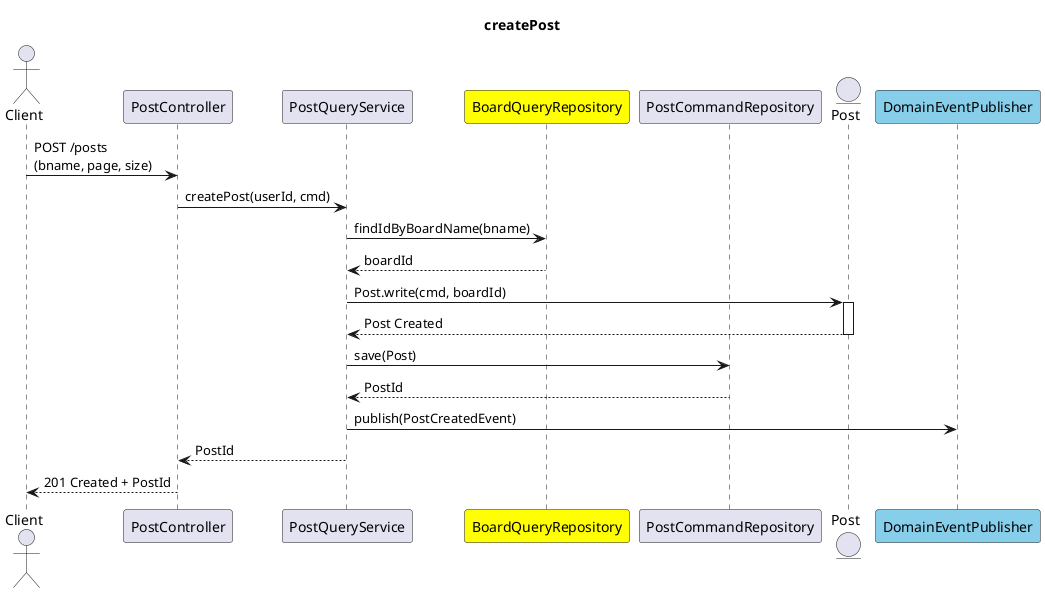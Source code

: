 @startuml createPostSeq
title createPost
actor Client
participant PostController
participant PostQueryService
participant BoardQueryRepository #yellow
participant PostCommandRepository
entity      Post
participant DomainEventPublisher #skyblue

Client -> PostController : POST /posts\n(bname, page, size)
PostController -> PostQueryService : createPost(userId, cmd)

PostQueryService -> BoardQueryRepository : findIdByBoardName(bname)
BoardQueryRepository --> PostQueryService : boardId

PostQueryService -> Post : Post.write(cmd, boardId)
activate Post
Post --> PostQueryService : Post Created
deactivate Post

PostQueryService -> PostCommandRepository : save(Post)
PostCommandRepository --> PostQueryService : PostId

PostQueryService -> DomainEventPublisher : publish(PostCreatedEvent)

PostQueryService --> PostController : PostId
PostController --> Client :  201 Created + PostId
@enduml